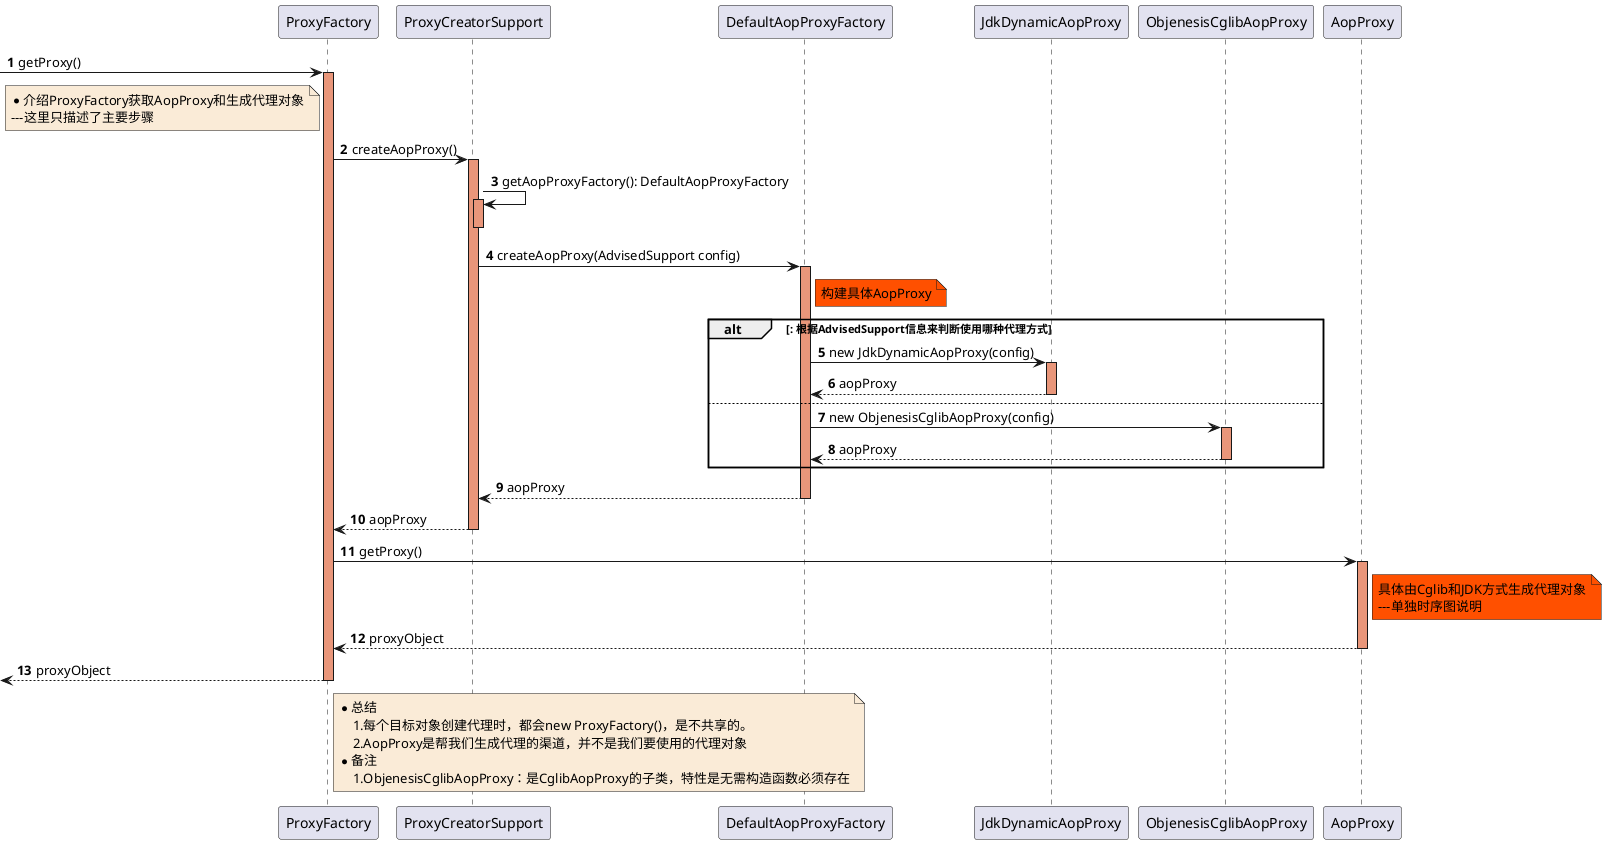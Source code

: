 @startuml

autonumber



-> ProxyFactory : getProxy()
activate ProxyFactory #DarkSalmon
    note left of ProxyFactory #FAEBD7
        *介绍ProxyFactory获取AopProxy和生成代理对象
        ---这里只描述了主要步骤
    end note

    ProxyFactory -> ProxyCreatorSupport : createAopProxy()
    activate ProxyCreatorSupport #DarkSalmon

        ProxyCreatorSupport -> ProxyCreatorSupport : getAopProxyFactory(): DefaultAopProxyFactory
        activate ProxyCreatorSupport #DarkSalmon
        deactivate ProxyCreatorSupport

        ProxyCreatorSupport -> DefaultAopProxyFactory : createAopProxy(AdvisedSupport config)
        activate DefaultAopProxyFactory #DarkSalmon
            note right of DefaultAopProxyFactory #FF5000
                构建具体AopProxy
            end note
            alt : 根据AdvisedSupport信息来判断使用哪种代理方式
                DefaultAopProxyFactory -> JdkDynamicAopProxy : new JdkDynamicAopProxy(config)
                activate JdkDynamicAopProxy #DarkSalmon
                JdkDynamicAopProxy --> DefaultAopProxyFactory : aopProxy
                deactivate JdkDynamicAopProxy
            else
                DefaultAopProxyFactory -> ObjenesisCglibAopProxy : new ObjenesisCglibAopProxy(config)
                activate ObjenesisCglibAopProxy #DarkSalmon
                ObjenesisCglibAopProxy --> DefaultAopProxyFactory : aopProxy
                deactivate ObjenesisCglibAopProxy
            end
        DefaultAopProxyFactory-->ProxyCreatorSupport : aopProxy
        deactivate DefaultAopProxyFactory

    ProxyCreatorSupport-->ProxyFactory : aopProxy
    deactivate ProxyCreatorSupport

    ProxyFactory -> AopProxy : getProxy()
    activate AopProxy #DarkSalmon
        note right of AopProxy #FF5000
           具体由Cglib和JDK方式生成代理对象
           ---单独时序图说明
        end note
    AopProxy-->ProxyFactory : proxyObject
    deactivate AopProxy


<--ProxyFactory: proxyObject
deactivate ProxyFactory

note right of ProxyFactory #FAEBD7
    *总结
        1.每个目标对象创建代理时，都会new ProxyFactory()，是不共享的。
        2.AopProxy是帮我们生成代理的渠道，并不是我们要使用的代理对象
    *备注
        1.ObjenesisCglibAopProxy：是CglibAopProxy的子类，特性是无需构造函数必须存在
end note


@enduml